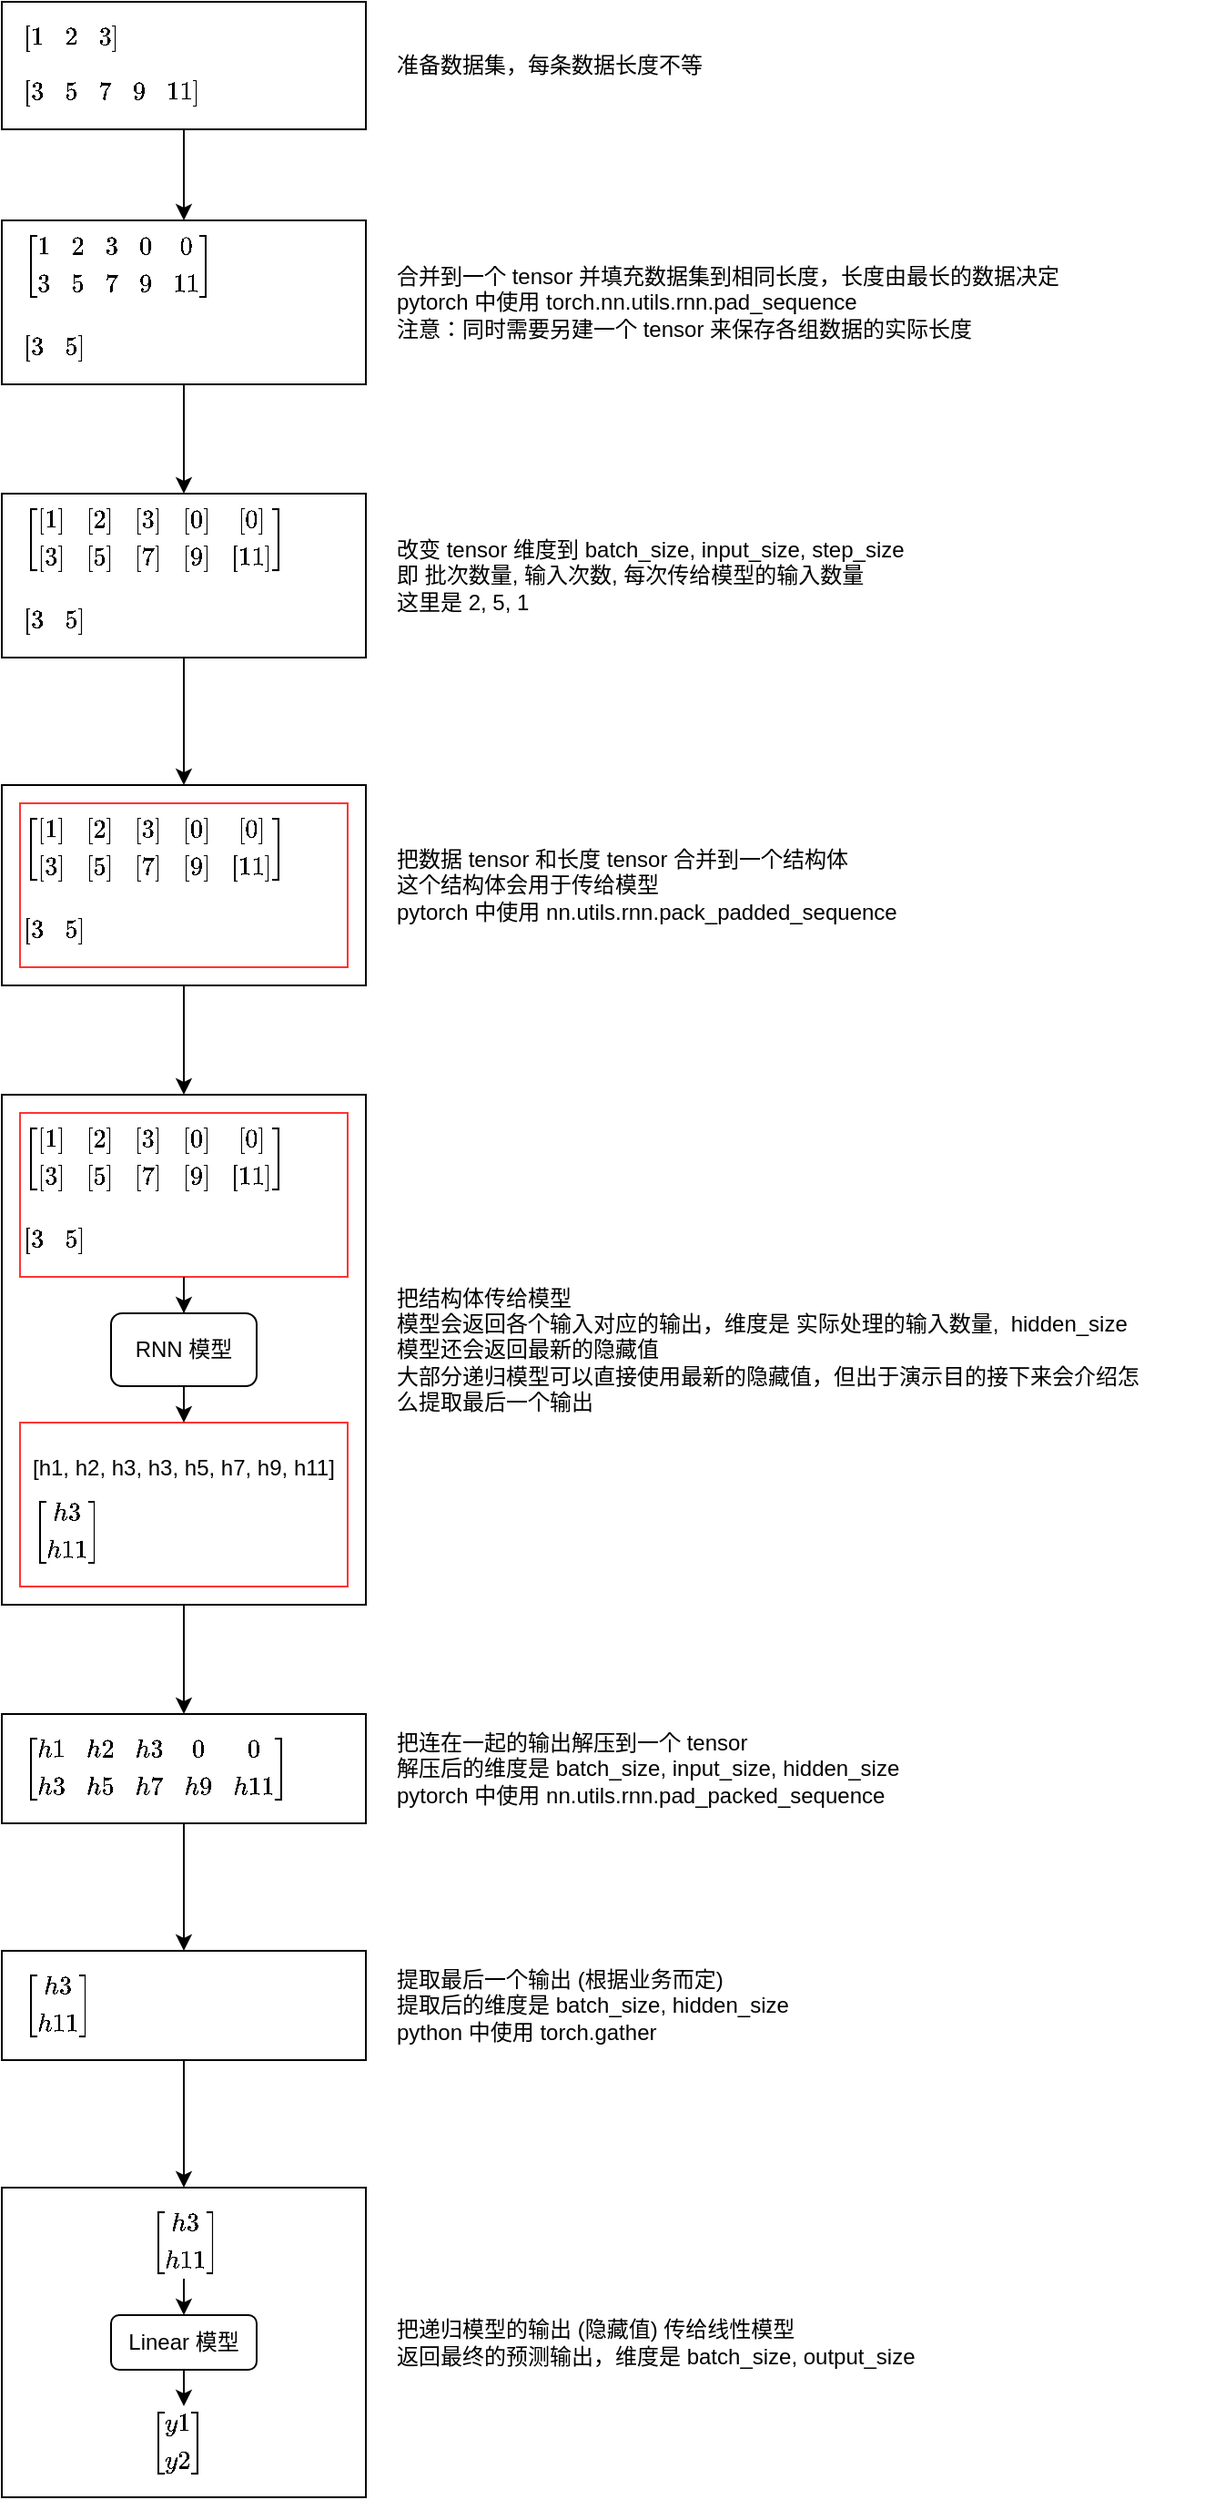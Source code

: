 <mxfile version="12.9.3" type="device"><diagram id="uGuy9sW43KHDlTI-b2Ax" name="Page-1"><mxGraphModel dx="946" dy="604" grid="1" gridSize="10" guides="1" tooltips="1" connect="1" arrows="1" fold="1" page="1" pageScale="1" pageWidth="850" pageHeight="1100" math="1" shadow="0"><root><mxCell id="0"/><mxCell id="1" parent="0"/><mxCell id="TlpKukL1zDCg8jU70-o0-27" value="" style="rounded=0;whiteSpace=wrap;html=1;" parent="1" vertex="1"><mxGeometry x="120" y="720" width="200" height="280" as="geometry"/></mxCell><mxCell id="TlpKukL1zDCg8jU70-o0-41" value="" style="rounded=0;whiteSpace=wrap;html=1;align=left;strokeColor=#FF3333;" parent="1" vertex="1"><mxGeometry x="130" y="900" width="180" height="90" as="geometry"/></mxCell><mxCell id="TlpKukL1zDCg8jU70-o0-31" value="" style="rounded=0;whiteSpace=wrap;html=1;align=left;strokeColor=#FF3333;" parent="1" vertex="1"><mxGeometry x="130" y="730" width="180" height="90" as="geometry"/></mxCell><mxCell id="TlpKukL1zDCg8jU70-o0-20" value="" style="rounded=0;whiteSpace=wrap;html=1;" parent="1" vertex="1"><mxGeometry x="120" y="550" width="200" height="110" as="geometry"/></mxCell><mxCell id="TlpKukL1zDCg8jU70-o0-26" value="" style="rounded=0;whiteSpace=wrap;html=1;align=left;strokeColor=#FF3333;" parent="1" vertex="1"><mxGeometry x="130" y="560" width="180" height="90" as="geometry"/></mxCell><mxCell id="TlpKukL1zDCg8jU70-o0-52" style="edgeStyle=orthogonalEdgeStyle;rounded=0;orthogonalLoop=1;jettySize=auto;html=1;exitX=0.5;exitY=1;exitDx=0;exitDy=0;entryX=0.5;entryY=0;entryDx=0;entryDy=0;" parent="1" source="TlpKukL1zDCg8jU70-o0-27" target="TlpKukL1zDCg8jU70-o0-47" edge="1"><mxGeometry relative="1" as="geometry"/></mxCell><mxCell id="TlpKukL1zDCg8jU70-o0-6" style="edgeStyle=orthogonalEdgeStyle;rounded=0;orthogonalLoop=1;jettySize=auto;html=1;exitX=0.5;exitY=1;exitDx=0;exitDy=0;entryX=0.5;entryY=0;entryDx=0;entryDy=0;" parent="1" source="TlpKukL1zDCg8jU70-o0-1" target="TlpKukL1zDCg8jU70-o0-7" edge="1"><mxGeometry relative="1" as="geometry"><mxPoint x="205" y="240" as="targetPoint"/></mxGeometry></mxCell><mxCell id="TlpKukL1zDCg8jU70-o0-1" value="" style="rounded=0;whiteSpace=wrap;html=1;" parent="1" vertex="1"><mxGeometry x="120" y="120" width="200" height="70" as="geometry"/></mxCell><mxCell id="TlpKukL1zDCg8jU70-o0-2" value="准备数据集，每条数据长度不等" style="text;html=1;strokeColor=none;fillColor=none;align=left;verticalAlign=middle;whiteSpace=wrap;rounded=0;" parent="1" vertex="1"><mxGeometry x="335" y="145" width="180" height="20" as="geometry"/></mxCell><mxCell id="TlpKukL1zDCg8jU70-o0-3" value="`[[1, 2, 3]]`" style="text;html=1;strokeColor=none;fillColor=none;align=left;verticalAlign=middle;whiteSpace=wrap;rounded=0;" parent="1" vertex="1"><mxGeometry x="130" y="130" width="130" height="20" as="geometry"/></mxCell><mxCell id="TlpKukL1zDCg8jU70-o0-4" value="`[[3, 5, 7, 9, 11]]`" style="text;html=1;strokeColor=none;fillColor=none;align=left;verticalAlign=middle;whiteSpace=wrap;rounded=0;" parent="1" vertex="1"><mxGeometry x="130" y="160" width="130" height="20" as="geometry"/></mxCell><mxCell id="TlpKukL1zDCg8jU70-o0-16" style="edgeStyle=orthogonalEdgeStyle;rounded=0;orthogonalLoop=1;jettySize=auto;html=1;exitX=0.5;exitY=1;exitDx=0;exitDy=0;entryX=0.5;entryY=0;entryDx=0;entryDy=0;" parent="1" source="TlpKukL1zDCg8jU70-o0-7" target="TlpKukL1zDCg8jU70-o0-12" edge="1"><mxGeometry relative="1" as="geometry"/></mxCell><mxCell id="TlpKukL1zDCg8jU70-o0-7" value="" style="rounded=0;whiteSpace=wrap;html=1;" parent="1" vertex="1"><mxGeometry x="120" y="240" width="200" height="90" as="geometry"/></mxCell><mxCell id="TlpKukL1zDCg8jU70-o0-8" value="`[[1, 2, 3, 0, 0 ], [3, 5, 7, 9, 11]]`" style="text;html=1;strokeColor=none;fillColor=none;align=left;verticalAlign=middle;whiteSpace=wrap;rounded=0;" parent="1" vertex="1"><mxGeometry x="130" y="255" width="130" height="20" as="geometry"/></mxCell><mxCell id="TlpKukL1zDCg8jU70-o0-10" value="合并到一个 tensor 并填充数据集到相同长度，长度由最长的数据决定&lt;br&gt;pytorch 中使用 torch.nn.utils.rnn.pad_sequence&lt;br&gt;注意：同时需要另建一个 tensor 来保存各组数据的实际长度" style="text;html=1;strokeColor=none;fillColor=none;align=left;verticalAlign=middle;whiteSpace=wrap;rounded=0;" parent="1" vertex="1"><mxGeometry x="335" y="262.5" width="375" height="45" as="geometry"/></mxCell><mxCell id="TlpKukL1zDCg8jU70-o0-11" value="`[[3, 5]]`" style="text;html=1;strokeColor=none;fillColor=none;align=left;verticalAlign=middle;whiteSpace=wrap;rounded=0;" parent="1" vertex="1"><mxGeometry x="130" y="300" width="130" height="20" as="geometry"/></mxCell><mxCell id="TlpKukL1zDCg8jU70-o0-25" style="edgeStyle=orthogonalEdgeStyle;rounded=0;orthogonalLoop=1;jettySize=auto;html=1;exitX=0.5;exitY=1;exitDx=0;exitDy=0;entryX=0.5;entryY=0;entryDx=0;entryDy=0;" parent="1" source="TlpKukL1zDCg8jU70-o0-12" target="TlpKukL1zDCg8jU70-o0-20" edge="1"><mxGeometry relative="1" as="geometry"/></mxCell><mxCell id="TlpKukL1zDCg8jU70-o0-12" value="" style="rounded=0;whiteSpace=wrap;html=1;" parent="1" vertex="1"><mxGeometry x="120" y="390" width="200" height="90" as="geometry"/></mxCell><mxCell id="TlpKukL1zDCg8jU70-o0-13" value="`[[&quot;[1]&quot;, &quot;[2]&quot;, &quot;[3]&quot;, &quot;[0]&quot;, &quot;[0]&quot; ], [&quot;[3]&quot;, &quot;[5]&quot;, &quot;[7]&quot;, &quot;[9]&quot;, &quot;[11]&quot;]]`" style="text;html=1;strokeColor=none;fillColor=none;align=left;verticalAlign=middle;whiteSpace=wrap;rounded=0;" parent="1" vertex="1"><mxGeometry x="130" y="405" width="130" height="20" as="geometry"/></mxCell><mxCell id="TlpKukL1zDCg8jU70-o0-15" value="`[[3, 5]]`" style="text;html=1;strokeColor=none;fillColor=none;align=left;verticalAlign=middle;whiteSpace=wrap;rounded=0;" parent="1" vertex="1"><mxGeometry x="130" y="450" width="130" height="20" as="geometry"/></mxCell><mxCell id="TlpKukL1zDCg8jU70-o0-19" value="改变 tensor 维度到&amp;nbsp;batch_size, input_size, step_size&lt;br&gt;即 批次数量, 输入次数, 每次传给模型的输入数量&lt;br&gt;这里是 2, 5, 1" style="text;html=1;strokeColor=none;fillColor=none;align=left;verticalAlign=middle;whiteSpace=wrap;rounded=0;" parent="1" vertex="1"><mxGeometry x="335" y="410" width="355" height="50" as="geometry"/></mxCell><mxCell id="TlpKukL1zDCg8jU70-o0-32" style="edgeStyle=orthogonalEdgeStyle;rounded=0;orthogonalLoop=1;jettySize=auto;html=1;exitX=0.5;exitY=1;exitDx=0;exitDy=0;entryX=0.5;entryY=0;entryDx=0;entryDy=0;" parent="1" source="TlpKukL1zDCg8jU70-o0-20" target="TlpKukL1zDCg8jU70-o0-27" edge="1"><mxGeometry relative="1" as="geometry"/></mxCell><mxCell id="TlpKukL1zDCg8jU70-o0-21" value="`[[&quot;[1]&quot;, &quot;[2]&quot;, &quot;[3]&quot;, &quot;[0]&quot;, &quot;[0]&quot; ], [&quot;[3]&quot;, &quot;[5]&quot;, &quot;[7]&quot;, &quot;[9]&quot;, &quot;[11]&quot;]]`" style="text;html=1;strokeColor=none;fillColor=none;align=left;verticalAlign=middle;whiteSpace=wrap;rounded=0;" parent="1" vertex="1"><mxGeometry x="130" y="575" width="130" height="20" as="geometry"/></mxCell><mxCell id="TlpKukL1zDCg8jU70-o0-22" value="`[[3, 5]]`" style="text;html=1;strokeColor=none;fillColor=none;align=left;verticalAlign=middle;whiteSpace=wrap;rounded=0;" parent="1" vertex="1"><mxGeometry x="130" y="620" width="130" height="20" as="geometry"/></mxCell><mxCell id="TlpKukL1zDCg8jU70-o0-23" value="把数据 tensor 和长度 tensor 合并到一个结构体&lt;br&gt;这个结构体会用于传给模型&lt;br&gt;pytorch 中使用&amp;nbsp;&lt;span&gt;nn.utils.rnn.pack_padded_sequence&lt;br&gt;&lt;/span&gt;" style="text;html=1;strokeColor=none;fillColor=none;align=left;verticalAlign=middle;whiteSpace=wrap;rounded=0;" parent="1" vertex="1"><mxGeometry x="335" y="580" width="355" height="50" as="geometry"/></mxCell><mxCell id="TlpKukL1zDCg8jU70-o0-28" value="`[[&quot;[1]&quot;, &quot;[2]&quot;, &quot;[3]&quot;, &quot;[0]&quot;, &quot;[0]&quot; ], [&quot;[3]&quot;, &quot;[5]&quot;, &quot;[7]&quot;, &quot;[9]&quot;, &quot;[11]&quot;]]`" style="text;html=1;strokeColor=none;fillColor=none;align=left;verticalAlign=middle;whiteSpace=wrap;rounded=0;" parent="1" vertex="1"><mxGeometry x="130" y="745" width="130" height="20" as="geometry"/></mxCell><mxCell id="TlpKukL1zDCg8jU70-o0-29" value="`[[3, 5]]`" style="text;html=1;strokeColor=none;fillColor=none;align=left;verticalAlign=middle;whiteSpace=wrap;rounded=0;" parent="1" vertex="1"><mxGeometry x="130" y="790" width="130" height="20" as="geometry"/></mxCell><mxCell id="TlpKukL1zDCg8jU70-o0-30" value="&lt;span&gt;把结构体传给模型&lt;br&gt;模型会返回各个输入对应的输出，维度是 实际处理的输入数量,&amp;nbsp; hidden_size&lt;br&gt;模型还会返回最新的隐藏值&lt;br&gt;大部分递归模型可以直接使用最新的隐藏值，但出于演示目的接下来会介绍怎么提取最后一个输出&lt;br&gt;&lt;/span&gt;" style="text;html=1;strokeColor=none;fillColor=none;align=left;verticalAlign=middle;whiteSpace=wrap;rounded=0;" parent="1" vertex="1"><mxGeometry x="335" y="817.5" width="415" height="85" as="geometry"/></mxCell><mxCell id="TlpKukL1zDCg8jU70-o0-34" style="edgeStyle=orthogonalEdgeStyle;rounded=0;orthogonalLoop=1;jettySize=auto;html=1;exitX=0.5;exitY=1;exitDx=0;exitDy=0;" parent="1" source="TlpKukL1zDCg8jU70-o0-31" target="TlpKukL1zDCg8jU70-o0-33" edge="1"><mxGeometry relative="1" as="geometry"/></mxCell><mxCell id="TlpKukL1zDCg8jU70-o0-42" style="edgeStyle=orthogonalEdgeStyle;rounded=0;orthogonalLoop=1;jettySize=auto;html=1;exitX=0.5;exitY=1;exitDx=0;exitDy=0;entryX=0.5;entryY=0;entryDx=0;entryDy=0;" parent="1" source="TlpKukL1zDCg8jU70-o0-33" target="TlpKukL1zDCg8jU70-o0-41" edge="1"><mxGeometry relative="1" as="geometry"/></mxCell><mxCell id="TlpKukL1zDCg8jU70-o0-33" value="RNN 模型" style="rounded=1;whiteSpace=wrap;html=1;strokeColor=#000000;align=center;" parent="1" vertex="1"><mxGeometry x="180" y="840" width="80" height="40" as="geometry"/></mxCell><mxCell id="TlpKukL1zDCg8jU70-o0-38" value="[h1, h2, h3, h3, h5, h7, h9, h11]" style="text;html=1;strokeColor=none;fillColor=none;align=left;verticalAlign=middle;whiteSpace=wrap;rounded=0;" parent="1" vertex="1"><mxGeometry x="135" y="915" width="170" height="20" as="geometry"/></mxCell><mxCell id="TlpKukL1zDCg8jU70-o0-39" value="`[[h3], [h11]]`" style="text;html=1;strokeColor=none;fillColor=none;align=left;verticalAlign=middle;whiteSpace=wrap;rounded=0;" parent="1" vertex="1"><mxGeometry x="135" y="950" width="45" height="20" as="geometry"/></mxCell><mxCell id="TlpKukL1zDCg8jU70-o0-56" style="edgeStyle=orthogonalEdgeStyle;rounded=0;orthogonalLoop=1;jettySize=auto;html=1;exitX=0.5;exitY=1;exitDx=0;exitDy=0;entryX=0.5;entryY=0;entryDx=0;entryDy=0;" parent="1" source="TlpKukL1zDCg8jU70-o0-47" target="TlpKukL1zDCg8jU70-o0-53" edge="1"><mxGeometry relative="1" as="geometry"/></mxCell><mxCell id="TlpKukL1zDCg8jU70-o0-47" value="" style="rounded=0;whiteSpace=wrap;html=1;" parent="1" vertex="1"><mxGeometry x="120" y="1060" width="200" height="60" as="geometry"/></mxCell><mxCell id="TlpKukL1zDCg8jU70-o0-50" value="`[[h1, h2, h3, 0, 0 ], [h3, h5, h7, h9, h11]]`" style="text;html=1;strokeColor=none;fillColor=none;align=left;verticalAlign=middle;whiteSpace=wrap;rounded=0;" parent="1" vertex="1"><mxGeometry x="130" y="1080" width="130" height="20" as="geometry"/></mxCell><mxCell id="TlpKukL1zDCg8jU70-o0-51" value="&lt;span&gt;把连在一起的输出解压到一个 tensor&lt;br&gt;解压后的维度是 batch_size, input_size, hidden_size&lt;br&gt;pytorch 中使用 nn.utils.rnn.pad_packed_sequence&lt;br&gt;&lt;/span&gt;" style="text;html=1;strokeColor=none;fillColor=none;align=left;verticalAlign=middle;whiteSpace=wrap;rounded=0;" parent="1" vertex="1"><mxGeometry x="335" y="1065" width="415" height="50" as="geometry"/></mxCell><mxCell id="TlpKukL1zDCg8jU70-o0-60" style="edgeStyle=orthogonalEdgeStyle;rounded=0;orthogonalLoop=1;jettySize=auto;html=1;exitX=0.5;exitY=1;exitDx=0;exitDy=0;entryX=0.5;entryY=0;entryDx=0;entryDy=0;" parent="1" source="TlpKukL1zDCg8jU70-o0-53" target="TlpKukL1zDCg8jU70-o0-57" edge="1"><mxGeometry relative="1" as="geometry"/></mxCell><mxCell id="TlpKukL1zDCg8jU70-o0-53" value="" style="rounded=0;whiteSpace=wrap;html=1;" parent="1" vertex="1"><mxGeometry x="120" y="1190" width="200" height="60" as="geometry"/></mxCell><mxCell id="TlpKukL1zDCg8jU70-o0-54" value="`[[h3], [h11]]`" style="text;html=1;strokeColor=none;fillColor=none;align=left;verticalAlign=middle;whiteSpace=wrap;rounded=0;" parent="1" vertex="1"><mxGeometry x="130" y="1210" width="130" height="20" as="geometry"/></mxCell><mxCell id="TlpKukL1zDCg8jU70-o0-55" value="&lt;span&gt;提取最后一个输出 (根据业务而定)&lt;br&gt;提取后的维度是 batch_size, hidden_size&lt;br&gt;python 中使用 torch.gather&lt;/span&gt;&lt;span&gt;&lt;br&gt;&lt;/span&gt;" style="text;html=1;strokeColor=none;fillColor=none;align=left;verticalAlign=middle;whiteSpace=wrap;rounded=0;" parent="1" vertex="1"><mxGeometry x="335" y="1192.5" width="445" height="55" as="geometry"/></mxCell><mxCell id="TlpKukL1zDCg8jU70-o0-57" value="" style="rounded=0;whiteSpace=wrap;html=1;" parent="1" vertex="1"><mxGeometry x="120" y="1320" width="200" height="170" as="geometry"/></mxCell><mxCell id="TlpKukL1zDCg8jU70-o0-64" style="edgeStyle=orthogonalEdgeStyle;rounded=0;orthogonalLoop=1;jettySize=auto;html=1;exitX=0.5;exitY=1;exitDx=0;exitDy=0;entryX=0.5;entryY=0;entryDx=0;entryDy=0;" parent="1" source="TlpKukL1zDCg8jU70-o0-58" target="TlpKukL1zDCg8jU70-o0-63" edge="1"><mxGeometry relative="1" as="geometry"/></mxCell><mxCell id="TlpKukL1zDCg8jU70-o0-58" value="`[[h3], [h11]]`" style="text;html=1;strokeColor=none;fillColor=none;align=left;verticalAlign=middle;whiteSpace=wrap;rounded=0;" parent="1" vertex="1"><mxGeometry x="200" y="1330" width="40" height="40" as="geometry"/></mxCell><mxCell id="TlpKukL1zDCg8jU70-o0-59" value="&lt;span&gt;把递归模型的输出 (隐藏值) 传给线性模型&lt;br&gt;返回最终的预测输出，维度是 batch_size, output_size&lt;br&gt;&lt;/span&gt;" style="text;html=1;strokeColor=none;fillColor=none;align=left;verticalAlign=middle;whiteSpace=wrap;rounded=0;" parent="1" vertex="1"><mxGeometry x="335" y="1380" width="415" height="50" as="geometry"/></mxCell><mxCell id="TlpKukL1zDCg8jU70-o0-66" style="edgeStyle=orthogonalEdgeStyle;rounded=0;orthogonalLoop=1;jettySize=auto;html=1;exitX=0.5;exitY=1;exitDx=0;exitDy=0;entryX=0.5;entryY=0;entryDx=0;entryDy=0;" parent="1" source="TlpKukL1zDCg8jU70-o0-63" target="TlpKukL1zDCg8jU70-o0-65" edge="1"><mxGeometry relative="1" as="geometry"/></mxCell><mxCell id="TlpKukL1zDCg8jU70-o0-63" value="Linear 模型" style="rounded=1;whiteSpace=wrap;html=1;strokeColor=#000000;align=center;" parent="1" vertex="1"><mxGeometry x="180" y="1390" width="80" height="30" as="geometry"/></mxCell><mxCell id="TlpKukL1zDCg8jU70-o0-65" value="`[[y1], [y2]]`" style="text;html=1;strokeColor=none;fillColor=none;align=left;verticalAlign=middle;whiteSpace=wrap;rounded=0;" parent="1" vertex="1"><mxGeometry x="200" y="1440" width="40" height="40" as="geometry"/></mxCell></root></mxGraphModel></diagram></mxfile>
